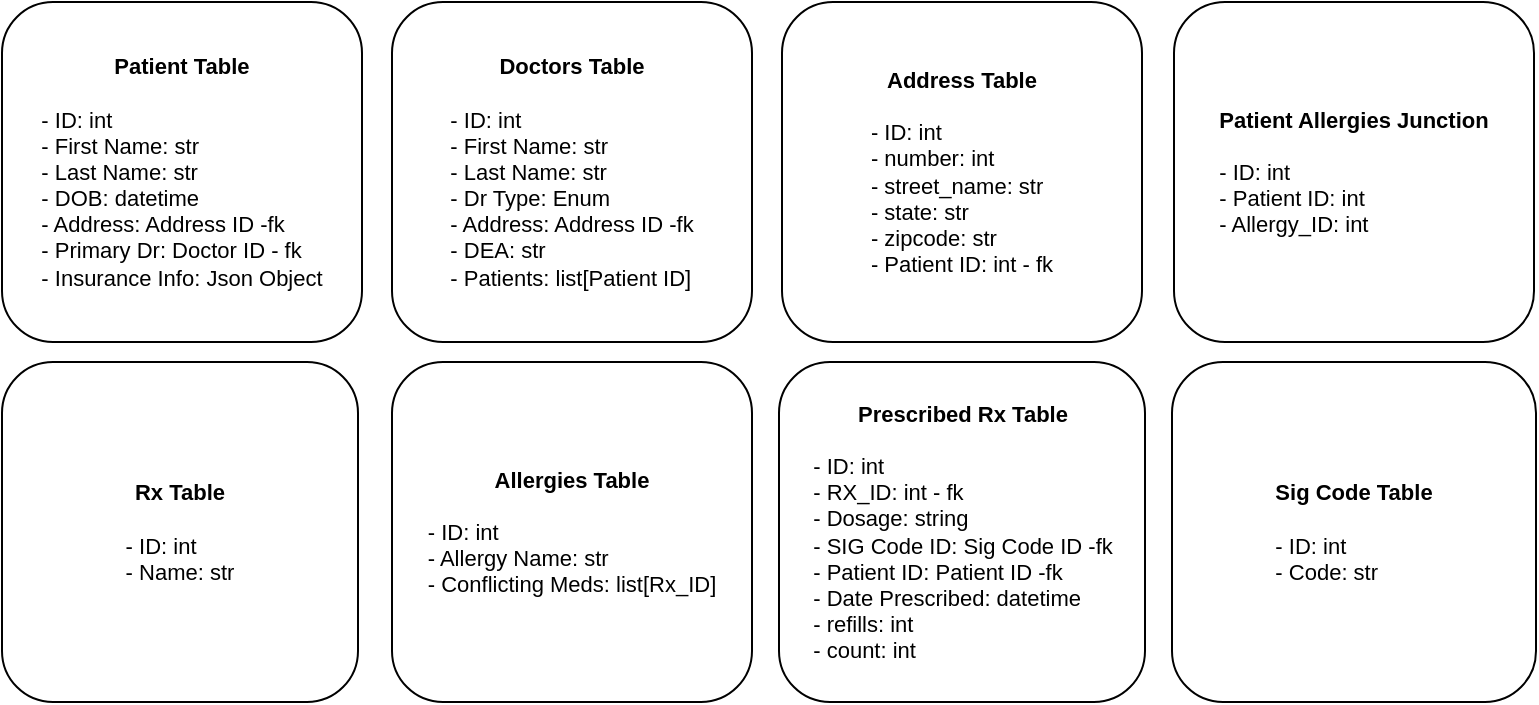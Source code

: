 <mxfile version="24.2.1" type="device">
  <diagram name="Page-1" id="sHZhHYr5Y8spW0S-VXkb">
    <mxGraphModel dx="1254" dy="819" grid="1" gridSize="10" guides="1" tooltips="1" connect="1" arrows="1" fold="1" page="1" pageScale="1" pageWidth="850" pageHeight="1100" math="0" shadow="0">
      <root>
        <mxCell id="0" />
        <mxCell id="1" parent="0" />
        <object label="&lt;b style=&quot;font-size: 11px;&quot;&gt;&lt;font style=&quot;font-size: 11px;&quot;&gt;Patient Table&lt;/font&gt;&lt;/b&gt;&lt;div style=&quot;font-size: 11px;&quot;&gt;&lt;font style=&quot;font-size: 11px;&quot;&gt;&lt;b style=&quot;font-size: 11px;&quot;&gt;&lt;br style=&quot;font-size: 11px;&quot;&gt;&lt;/b&gt;&lt;/font&gt;&lt;div style=&quot;text-align: left; font-size: 11px;&quot;&gt;- ID: int&lt;/div&gt;&lt;div style=&quot;text-align: left; font-size: 11px;&quot;&gt;- First Name: str&lt;/div&gt;&lt;div style=&quot;text-align: left; font-size: 11px;&quot;&gt;- Last Name: str&lt;/div&gt;&lt;div style=&quot;text-align: left; font-size: 11px;&quot;&gt;- DOB: datetime&lt;/div&gt;&lt;div style=&quot;text-align: left; font-size: 11px;&quot;&gt;- Address: Address ID -fk&lt;/div&gt;&lt;div style=&quot;text-align: left; font-size: 11px;&quot;&gt;- Primary Dr: Doctor ID - fk&lt;/div&gt;&lt;/div&gt;&lt;div style=&quot;text-align: left; font-size: 11px;&quot;&gt;- Insurance Info: Json Object&lt;/div&gt;" placeholders="1" ID="int" first_name="str" last_name="str" dob="datetime" address="str" primary_doctor="doctor_id" allergies="list[allergy_id]" insurance="json object" id="VEyq4hM_FgDwYUCWKca6-1">
          <mxCell style="rounded=1;whiteSpace=wrap;html=1;direction=north;glass=0;movableLabel=0;enumerate=0;fontSize=11;" parent="1" vertex="1">
            <mxGeometry x="42" y="20" width="180" height="170" as="geometry" />
          </mxCell>
        </object>
        <object label="&lt;div style=&quot;font-size: 11px;&quot;&gt;&lt;b style=&quot;font-size: 11px;&quot;&gt;&lt;font style=&quot;font-size: 11px;&quot;&gt;Rx Table&lt;/font&gt;&lt;/b&gt;&lt;/div&gt;&lt;div style=&quot;font-size: 11px;&quot;&gt;&lt;b style=&quot;font-size: 11px;&quot;&gt;&lt;font style=&quot;font-size: 11px;&quot;&gt;&lt;br style=&quot;font-size: 11px;&quot;&gt;&lt;/font&gt;&lt;/b&gt;&lt;div style=&quot;text-align: left; font-size: 11px;&quot;&gt;- ID: int&lt;/div&gt;&lt;div style=&quot;text-align: left; font-size: 11px;&quot;&gt;- Name: str&lt;/div&gt;&lt;/div&gt;" Doctor="Doctor" First_Name="Name" id="xYF8wX5PlVhW7Y3KvxT_-2">
          <mxCell style="rounded=1;whiteSpace=wrap;html=1;direction=north;fontSize=11;" parent="1" vertex="1">
            <mxGeometry x="42" y="200" width="178" height="170" as="geometry" />
          </mxCell>
        </object>
        <object label="&lt;div style=&quot;font-size: 11px;&quot;&gt;&lt;b style=&quot;font-size: 11px;&quot;&gt;&lt;font style=&quot;font-size: 11px;&quot;&gt;Allergies Table&lt;/font&gt;&lt;/b&gt;&lt;/div&gt;&lt;div style=&quot;font-size: 11px;&quot;&gt;&lt;b style=&quot;font-size: 11px;&quot;&gt;&lt;font style=&quot;font-size: 11px;&quot;&gt;&lt;br style=&quot;font-size: 11px;&quot;&gt;&lt;/font&gt;&lt;/b&gt;&lt;/div&gt;&lt;div style=&quot;font-size: 11px;&quot;&gt;&lt;div style=&quot;text-align: left; font-size: 11px;&quot;&gt;- ID: int&lt;/div&gt;&lt;div style=&quot;text-align: left; font-size: 11px;&quot;&gt;- Allergy Name: str&lt;/div&gt;&lt;/div&gt;&lt;div style=&quot;text-align: left; font-size: 11px;&quot;&gt;- Conflicting Meds: list[Rx_ID]&lt;/div&gt;" id="xYF8wX5PlVhW7Y3KvxT_-3">
          <mxCell style="rounded=1;whiteSpace=wrap;html=1;direction=north;fontSize=11;" parent="1" vertex="1">
            <mxGeometry x="237" y="200" width="180" height="170" as="geometry" />
          </mxCell>
        </object>
        <object label="&lt;div style=&quot;font-size: 11px;&quot;&gt;&lt;font style=&quot;font-size: 11px;&quot;&gt;&lt;b style=&quot;font-size: 11px;&quot;&gt;Doctors Table&lt;/b&gt;&lt;/font&gt;&lt;/div&gt;&lt;div style=&quot;font-size: 11px;&quot;&gt;&lt;font style=&quot;font-size: 11px;&quot;&gt;&lt;b style=&quot;font-size: 11px;&quot;&gt;&lt;br style=&quot;font-size: 11px;&quot;&gt;&lt;/b&gt;&lt;/font&gt;&lt;/div&gt;&lt;div style=&quot;font-size: 11px;&quot;&gt;&lt;div style=&quot;text-align: left; font-size: 11px;&quot;&gt;- ID: int&lt;/div&gt;&lt;div style=&quot;text-align: left; font-size: 11px;&quot;&gt;- First Name: str&lt;/div&gt;&lt;div style=&quot;text-align: left; font-size: 11px;&quot;&gt;- Last Name: str&lt;/div&gt;&lt;div style=&quot;text-align: left; font-size: 11px;&quot;&gt;- Dr Type: Enum&lt;/div&gt;&lt;/div&gt;&lt;div style=&quot;text-align: left; font-size: 11px;&quot;&gt;- Address: Address ID -fk&lt;/div&gt;&lt;div style=&quot;text-align: left; font-size: 11px;&quot;&gt;- DEA: str&lt;/div&gt;&lt;div style=&quot;text-align: left; font-size: 11px;&quot;&gt;- Patients: list[Patient ID]&lt;/div&gt;" Doctor="Doctor" First_Name="Name" id="xYF8wX5PlVhW7Y3KvxT_-4">
          <mxCell style="rounded=1;whiteSpace=wrap;html=1;direction=north;fontSize=11;" parent="1" vertex="1">
            <mxGeometry x="237" y="20" width="180" height="170" as="geometry" />
          </mxCell>
        </object>
        <object label="&lt;div style=&quot;font-size: 11px;&quot;&gt;&lt;b style=&quot;font-size: 11px;&quot;&gt;&lt;font style=&quot;font-size: 11px;&quot;&gt;Prescribed Rx Table&lt;/font&gt;&lt;/b&gt;&lt;/div&gt;&lt;div style=&quot;font-size: 11px;&quot;&gt;&lt;b style=&quot;font-size: 11px;&quot;&gt;&lt;font style=&quot;font-size: 11px;&quot;&gt;&lt;br style=&quot;font-size: 11px;&quot;&gt;&lt;/font&gt;&lt;/b&gt;&lt;div style=&quot;text-align: left; font-size: 11px;&quot;&gt;- ID: int&lt;/div&gt;&lt;div style=&quot;text-align: left; font-size: 11px;&quot;&gt;- RX_ID: int - fk&lt;/div&gt;&lt;div style=&quot;text-align: left; font-size: 11px;&quot;&gt;- Dosage: string&lt;/div&gt;&lt;div style=&quot;text-align: left; font-size: 11px;&quot;&gt;- SIG Code ID: Sig Code ID -fk&lt;/div&gt;&lt;/div&gt;&lt;div style=&quot;text-align: left; font-size: 11px;&quot;&gt;- Patient ID: Patient ID -fk&lt;/div&gt;&lt;div style=&quot;text-align: left; font-size: 11px;&quot;&gt;- Date Prescribed: datetime&lt;/div&gt;&lt;div style=&quot;text-align: left; font-size: 11px;&quot;&gt;- refills: int&lt;/div&gt;&lt;div style=&quot;text-align: left; font-size: 11px;&quot;&gt;- count: int&lt;/div&gt;" Doctor="Doctor" First_Name="Name" id="xYF8wX5PlVhW7Y3KvxT_-8">
          <mxCell style="rounded=1;whiteSpace=wrap;html=1;direction=north;fontSize=11;" parent="1" vertex="1">
            <mxGeometry x="430.5" y="200" width="183" height="170" as="geometry" />
          </mxCell>
        </object>
        <object label="&lt;div style=&quot;font-size: 11px;&quot;&gt;&lt;font style=&quot;font-size: 11px;&quot;&gt;&lt;b style=&quot;font-size: 11px;&quot;&gt;Sig Code Table&lt;/b&gt;&lt;/font&gt;&lt;/div&gt;&lt;div style=&quot;font-size: 11px;&quot;&gt;&lt;font style=&quot;font-size: 11px;&quot;&gt;&lt;b style=&quot;font-size: 11px;&quot;&gt;&lt;br style=&quot;font-size: 11px;&quot;&gt;&lt;/b&gt;&lt;/font&gt;&lt;/div&gt;&lt;div style=&quot;font-size: 11px;&quot;&gt;&lt;div style=&quot;text-align: left; font-size: 11px;&quot;&gt;- ID: int&lt;/div&gt;&lt;div style=&quot;text-align: left; font-size: 11px;&quot;&gt;- Code: str&lt;/div&gt;&lt;/div&gt;" Doctor="Doctor" First_Name="Name" id="xYF8wX5PlVhW7Y3KvxT_-9">
          <mxCell style="rounded=1;whiteSpace=wrap;html=1;direction=north;fontSize=11;" parent="1" vertex="1">
            <mxGeometry x="627" y="200" width="182" height="170" as="geometry" />
          </mxCell>
        </object>
        <object label="&lt;div style=&quot;font-size: 11px;&quot;&gt;&lt;font style=&quot;font-size: 11px;&quot;&gt;&lt;b style=&quot;font-size: 11px;&quot;&gt;Patient Allergies Junction&lt;/b&gt;&lt;/font&gt;&lt;/div&gt;&lt;div style=&quot;font-size: 11px;&quot;&gt;&lt;font style=&quot;font-size: 11px;&quot;&gt;&lt;b style=&quot;font-size: 11px;&quot;&gt;&lt;br style=&quot;font-size: 11px;&quot;&gt;&lt;/b&gt;&lt;/font&gt;&lt;/div&gt;&lt;div style=&quot;font-size: 11px;&quot;&gt;&lt;div style=&quot;text-align: left; font-size: 11px;&quot;&gt;- ID: int&lt;/div&gt;&lt;div style=&quot;text-align: left; font-size: 11px;&quot;&gt;- Patient ID: int&lt;/div&gt;&lt;div style=&quot;text-align: left; font-size: 11px;&quot;&gt;- Allergy_ID: int&lt;br style=&quot;font-size: 11px;&quot;&gt;&lt;/div&gt;&lt;/div&gt;" id="xYF8wX5PlVhW7Y3KvxT_-11">
          <mxCell style="rounded=1;whiteSpace=wrap;html=1;direction=north;fontSize=11;" parent="1" vertex="1">
            <mxGeometry x="628" y="20" width="180" height="170" as="geometry" />
          </mxCell>
        </object>
        <object label="&lt;div style=&quot;font-size: 11px;&quot;&gt;&lt;font style=&quot;font-size: 11px;&quot;&gt;&lt;b style=&quot;font-size: 11px;&quot;&gt;Address Table&lt;/b&gt;&lt;/font&gt;&lt;/div&gt;&lt;div style=&quot;font-size: 11px;&quot;&gt;&lt;font style=&quot;font-size: 11px;&quot;&gt;&lt;b style=&quot;font-size: 11px;&quot;&gt;&lt;br style=&quot;font-size: 11px;&quot;&gt;&lt;/b&gt;&lt;/font&gt;&lt;/div&gt;&lt;div style=&quot;font-size: 11px;&quot;&gt;&lt;div style=&quot;text-align: left; font-size: 11px;&quot;&gt;- ID: int&lt;/div&gt;&lt;div style=&quot;text-align: left; font-size: 11px;&quot;&gt;- number: int&lt;/div&gt;&lt;div style=&quot;text-align: left; font-size: 11px;&quot;&gt;- street_name: str&lt;/div&gt;&lt;div style=&quot;text-align: left; font-size: 11px;&quot;&gt;- state: str&lt;/div&gt;&lt;div style=&quot;text-align: left; font-size: 11px;&quot;&gt;- zipcode: str&lt;/div&gt;&lt;div style=&quot;text-align: left; font-size: 11px;&quot;&gt;- Patient ID: int - fk&lt;/div&gt;&lt;/div&gt;" id="ZkO8BwEUdLON7s4Dy_lB-1">
          <mxCell style="rounded=1;whiteSpace=wrap;html=1;direction=north;fontSize=11;" parent="1" vertex="1">
            <mxGeometry x="432" y="20" width="180" height="170" as="geometry" />
          </mxCell>
        </object>
      </root>
    </mxGraphModel>
  </diagram>
</mxfile>
